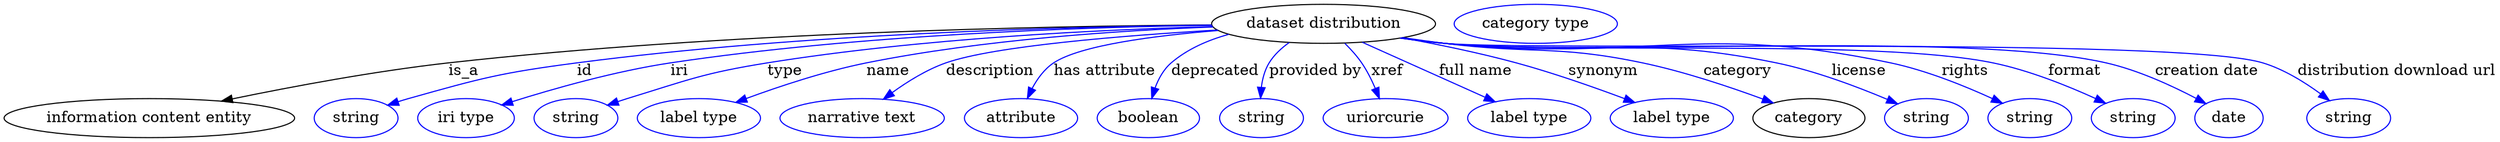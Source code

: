digraph {
	graph [bb="0,0,2287.2,123"];
	node [label="\N"];
	"dataset distribution"	[height=0.5,
		label="dataset distribution",
		pos="1210.2,105",
		width=2.8525];
	"information content entity"	[height=0.5,
		pos="133.24,18",
		width=3.7011];
	"dataset distribution" -> "information content entity"	[label=is_a,
		lp="422.24,61.5",
		pos="e,199.55,33.678 1107.7,103.98 954.81,102.95 658.4,97.069 408.24,69 340.6,61.41 264.52,47.127 209.56,35.763"];
	id	[color=blue,
		height=0.5,
		label=string,
		pos="323.24,18",
		width=1.0652];
	"dataset distribution" -> id	[color=blue,
		label=id,
		lp="533.24,61.5",
		pos="e,352.23,29.954 1107.5,103.81 973.3,102.4 731.23,95.893 526.24,69 456.4,59.838 439.02,55.131 371.24,36 368.13,35.124 364.94,34.151 \
361.74,33.129",
		style=solid];
	iri	[color=blue,
		height=0.5,
		label="iri type",
		pos="424.24,18",
		width=1.2277];
	"dataset distribution" -> iri	[color=blue,
		label=iri,
		lp="620.24,61.5",
		pos="e,457.05,30.089 1107.8,103.69 988.24,102.01 784.86,95.083 612.24,69 561.35,61.311 504.43,45.06 466.69,33.164",
		style=solid];
	type	[color=blue,
		height=0.5,
		label=string,
		pos="525.24,18",
		width=1.0652];
	"dataset distribution" -> type	[color=blue,
		label=type,
		lp="716.24,61.5",
		pos="e,554.18,29.953 1108.5,102.51 1005.1,99.708 840.63,91.717 700.24,69 642.24,59.616 628.37,53.344 572.24,36 569.48,35.147 566.64,34.229 \
563.8,33.277",
		style=solid];
	name	[color=blue,
		height=0.5,
		label="label type",
		pos="638.24,18",
		width=1.5707];
	"dataset distribution" -> name	[color=blue,
		label=name,
		lp="811.24,61.5",
		pos="e,671.96,32.538 1108.6,102.1 1023.1,98.94 898.2,90.638 791.24,69 753.3,61.325 711.63,47.319 681.36,36.078",
		style=solid];
	description	[color=blue,
		height=0.5,
		label="narrative text",
		pos="788.24,18",
		width=2.0943];
	"dataset distribution" -> description	[color=blue,
		label=description,
		lp="904.74,61.5",
		pos="e,807.46,35.448 1112.6,99.319 1026.6,94.252 908.47,84.715 864.24,69 846.74,62.782 829.28,51.727 815.52,41.59",
		style=solid];
	"has attribute"	[color=blue,
		height=0.5,
		label=attribute,
		pos="933.24,18",
		width=1.4443];
	"dataset distribution" -> "has attribute"	[color=blue,
		label="has attribute",
		lp="1009.2,61.5",
		pos="e,938.72,36.146 1113.4,98.974 1054.7,94.297 986.67,85.456 962.24,69 953.8,63.319 947.5,54.3 942.97,45.476",
		style=solid];
	deprecated	[color=blue,
		height=0.5,
		label=boolean,
		pos="1050.2,18",
		width=1.2999];
	"dataset distribution" -> deprecated	[color=blue,
		label=deprecated,
		lp="1110.7,61.5",
		pos="e,1053,36.148 1122.7,95.406 1103.7,90.12 1085,81.851 1070.2,69 1063.4,62.99 1058.8,54.28 1055.8,45.808",
		style=solid];
	"provided by"	[color=blue,
		height=0.5,
		label=string,
		pos="1153.2,18",
		width=1.0652];
	"dataset distribution" -> "provided by"	[color=blue,
		label="provided by",
		lp="1202.7,61.5",
		pos="e,1152.3,36.352 1178.6,87.741 1171.5,82.663 1164.8,76.409 1160.2,69 1156.1,62.32 1154.1,54.21 1153.1,46.482",
		style=solid];
	xref	[color=blue,
		height=0.5,
		label=uriorcurie,
		pos="1267.2,18",
		width=1.5887];
	"dataset distribution" -> xref	[color=blue,
		label=xref,
		lp="1268.7,61.5",
		pos="e,1261.6,36.019 1229.8,86.988 1235.2,81.604 1240.9,75.383 1245.2,69 1250.1,61.845 1254.3,53.425 1257.7,45.556",
		style=solid];
	"full name"	[color=blue,
		height=0.5,
		label="label type",
		pos="1399.2,18",
		width=1.5707];
	"dataset distribution" -> "full name"	[color=blue,
		label="full name",
		lp="1349.7,61.5",
		pos="e,1367.9,33.083 1245.8,88.012 1277.8,73.612 1324.9,52.45 1358.4,37.361",
		style=solid];
	synonym	[color=blue,
		height=0.5,
		label="label type",
		pos="1530.2,18",
		width=1.5707];
	"dataset distribution" -> synonym	[color=blue,
		label=synonym,
		lp="1467.2,61.5",
		pos="e,1496.3,32.398 1282.3,92.141 1314.6,86.207 1353.1,78.298 1387.2,69 1421.2,59.761 1458.7,46.53 1486.8,35.999",
		style=solid];
	category	[height=0.5,
		pos="1656.2,18",
		width=1.4263];
	"dataset distribution" -> category	[color=blue,
		label=category,
		lp="1590.7,61.5",
		pos="e,1623.7,31.934 1283,92.287 1295.7,90.401 1308.9,88.559 1321.2,87 1401.9,76.844 1423.7,85.723 1503.2,69 1541.6,60.933 1583.9,46.688 \
1614.3,35.461",
		style=solid];
	license	[color=blue,
		height=0.5,
		label=string,
		pos="1764.2,18",
		width=1.0652];
	"dataset distribution" -> license	[color=blue,
		label=license,
		lp="1702.2,61.5",
		pos="e,1737.9,31.124 1281.8,92.045 1294.9,90.14 1308.4,88.354 1321.2,87 1456.3,72.706 1493.2,96.414 1626.2,69 1662,61.623 1701,46.824 \
1728.4,35.231",
		style=solid];
	rights	[color=blue,
		height=0.5,
		label=string,
		pos="1859.2,18",
		width=1.0652];
	"dataset distribution" -> rights	[color=blue,
		label=rights,
		lp="1799.7,61.5",
		pos="e,1834,31.719 1281.2,91.972 1294.4,90.05 1308.2,88.277 1321.2,87 1502.8,69.168 1552.8,106.69 1731.2,69 1764.1,62.05 1799.6,47.589 \
1824.9,35.999",
		style=solid];
	format	[color=blue,
		height=0.5,
		label=string,
		pos="1954.2,18",
		width=1.0652];
	"dataset distribution" -> format	[color=blue,
		label=format,
		lp="1900.7,61.5",
		pos="e,1928.8,31.784 1280.8,91.928 1294.2,89.998 1308.1,88.233 1321.2,87 1432.8,76.499 1715.5,91.565 1825.2,69 1858.4,62.181 1894.2,47.708 \
1919.6,36.079",
		style=solid];
	"creation date"	[color=blue,
		height=0.5,
		label=date,
		pos="2042.2,18",
		width=0.86659];
	"dataset distribution" -> "creation date"	[color=blue,
		label="creation date",
		lp="2021.7,61.5",
		pos="e,2021,31.389 1280.8,91.863 1294.2,89.939 1308.1,88.193 1321.2,87 1455.9,74.745 1797.4,98.905 1929.2,69 1958.7,62.314 1990,47.845 \
2012.1,36.184",
		style=solid];
	"distribution download url"	[color=blue,
		height=0.5,
		label=string,
		pos="2152.2,18",
		width=1.0652];
	"dataset distribution" -> "distribution download url"	[color=blue,
		label="distribution download url",
		lp="2196.2,61.5",
		pos="e,2134.5,34.229 1280.5,91.845 1294,89.91 1308,88.164 1321.2,87 1404.5,79.658 1993.2,93.228 2073.2,69 2092.6,63.14 2111.8,51.146 \
2126.4,40.374",
		style=solid];
	"named thing_category"	[color=blue,
		height=0.5,
		label="category type",
		pos="1405.2,105",
		width=2.0762];
}
